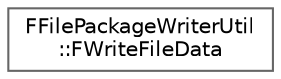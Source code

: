 digraph "Graphical Class Hierarchy"
{
 // INTERACTIVE_SVG=YES
 // LATEX_PDF_SIZE
  bgcolor="transparent";
  edge [fontname=Helvetica,fontsize=10,labelfontname=Helvetica,labelfontsize=10];
  node [fontname=Helvetica,fontsize=10,shape=box,height=0.2,width=0.4];
  rankdir="LR";
  Node0 [id="Node000000",label="FFilePackageWriterUtil\l::FWriteFileData",height=0.2,width=0.4,color="grey40", fillcolor="white", style="filled",URL="$df/d91/structFFilePackageWriterUtil_1_1FWriteFileData.html",tooltip="The data needed to asynchronously write one of the files (.uasset, .uexp, .ubulk, any optional and an..."];
}
